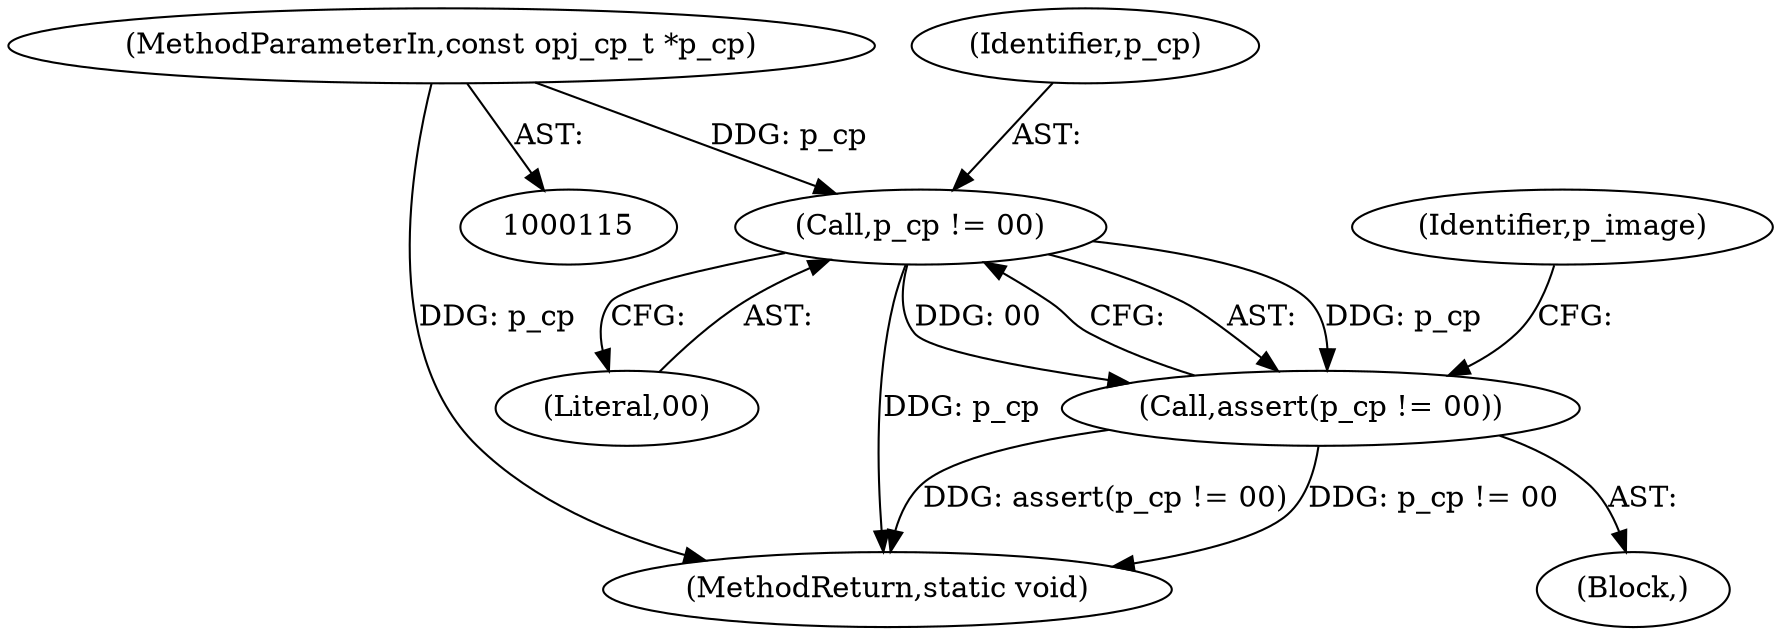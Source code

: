 digraph "0_openjpeg_c58df149900df862806d0e892859b41115875845@pointer" {
"1000117" [label="(MethodParameterIn,const opj_cp_t *p_cp)"];
"1000145" [label="(Call,p_cp != 00)"];
"1000144" [label="(Call,assert(p_cp != 00))"];
"1000147" [label="(Literal,00)"];
"1000150" [label="(Identifier,p_image)"];
"1000144" [label="(Call,assert(p_cp != 00))"];
"1000574" [label="(MethodReturn,static void)"];
"1000127" [label="(Block,)"];
"1000117" [label="(MethodParameterIn,const opj_cp_t *p_cp)"];
"1000146" [label="(Identifier,p_cp)"];
"1000145" [label="(Call,p_cp != 00)"];
"1000117" -> "1000115"  [label="AST: "];
"1000117" -> "1000574"  [label="DDG: p_cp"];
"1000117" -> "1000145"  [label="DDG: p_cp"];
"1000145" -> "1000144"  [label="AST: "];
"1000145" -> "1000147"  [label="CFG: "];
"1000146" -> "1000145"  [label="AST: "];
"1000147" -> "1000145"  [label="AST: "];
"1000144" -> "1000145"  [label="CFG: "];
"1000145" -> "1000574"  [label="DDG: p_cp"];
"1000145" -> "1000144"  [label="DDG: p_cp"];
"1000145" -> "1000144"  [label="DDG: 00"];
"1000144" -> "1000127"  [label="AST: "];
"1000150" -> "1000144"  [label="CFG: "];
"1000144" -> "1000574"  [label="DDG: assert(p_cp != 00)"];
"1000144" -> "1000574"  [label="DDG: p_cp != 00"];
}
